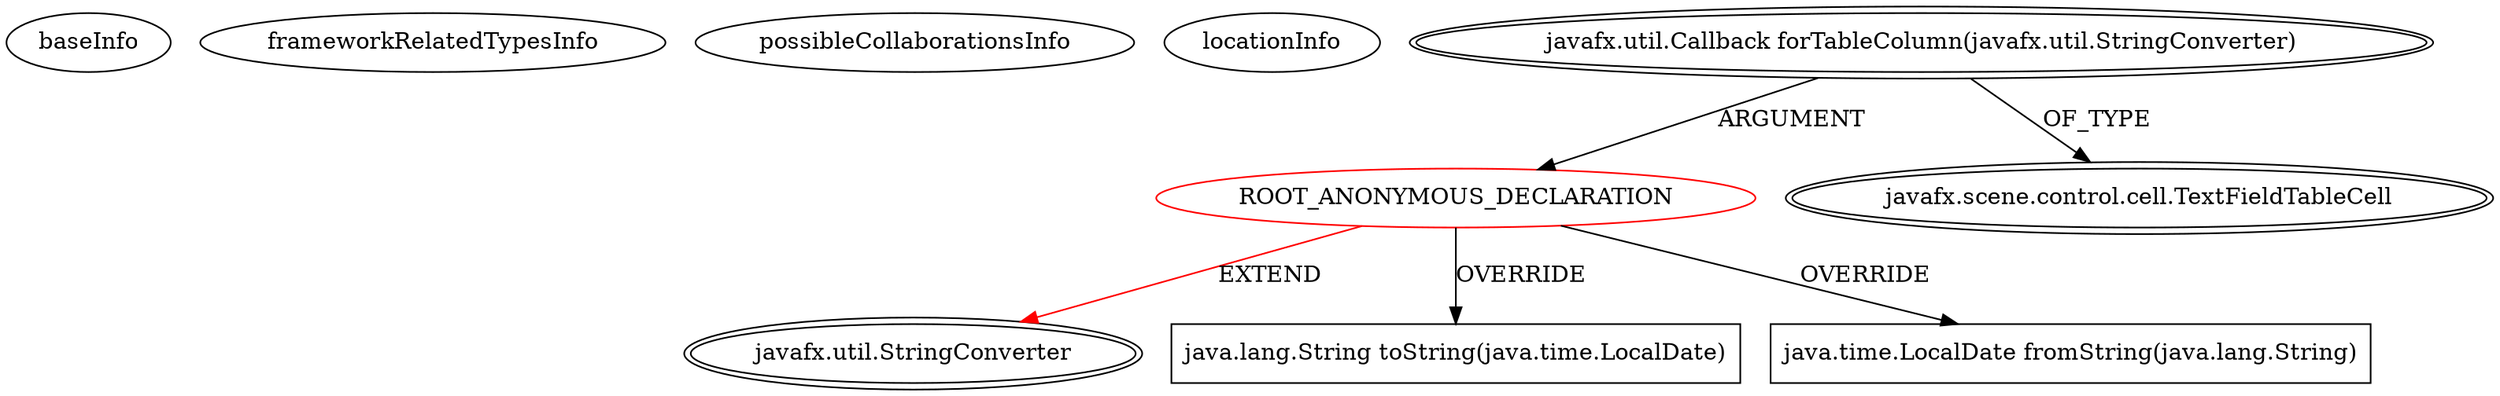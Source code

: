 digraph {
baseInfo[graphId=3992,category="extension_graph",isAnonymous=true,possibleRelation=false]
frameworkRelatedTypesInfo[0="javafx.util.StringConverter"]
possibleCollaborationsInfo[]
locationInfo[projectName="ranganathankm-blog",filePath="/ranganathankm-blog/blog-master/javafx-sample-tableview/src/main/java/com/blogspot/javanbswing/javafx/table/TableViewSample.java",contextSignature="void start(javafx.stage.Stage)",graphId="3992"]
0[label="ROOT_ANONYMOUS_DECLARATION",vertexType="ROOT_ANONYMOUS_DECLARATION",isFrameworkType=false,color=red]
1[label="javafx.util.StringConverter",vertexType="FRAMEWORK_CLASS_TYPE",isFrameworkType=true,peripheries=2]
2[label="javafx.util.Callback forTableColumn(javafx.util.StringConverter)",vertexType="OUTSIDE_CALL",isFrameworkType=true,peripheries=2]
3[label="javafx.scene.control.cell.TextFieldTableCell",vertexType="FRAMEWORK_CLASS_TYPE",isFrameworkType=true,peripheries=2]
4[label="java.lang.String toString(java.time.LocalDate)",vertexType="OVERRIDING_METHOD_DECLARATION",isFrameworkType=false,shape=box]
5[label="java.time.LocalDate fromString(java.lang.String)",vertexType="OVERRIDING_METHOD_DECLARATION",isFrameworkType=false,shape=box]
0->1[label="EXTEND",color=red]
2->0[label="ARGUMENT"]
2->3[label="OF_TYPE"]
0->4[label="OVERRIDE"]
0->5[label="OVERRIDE"]
}
